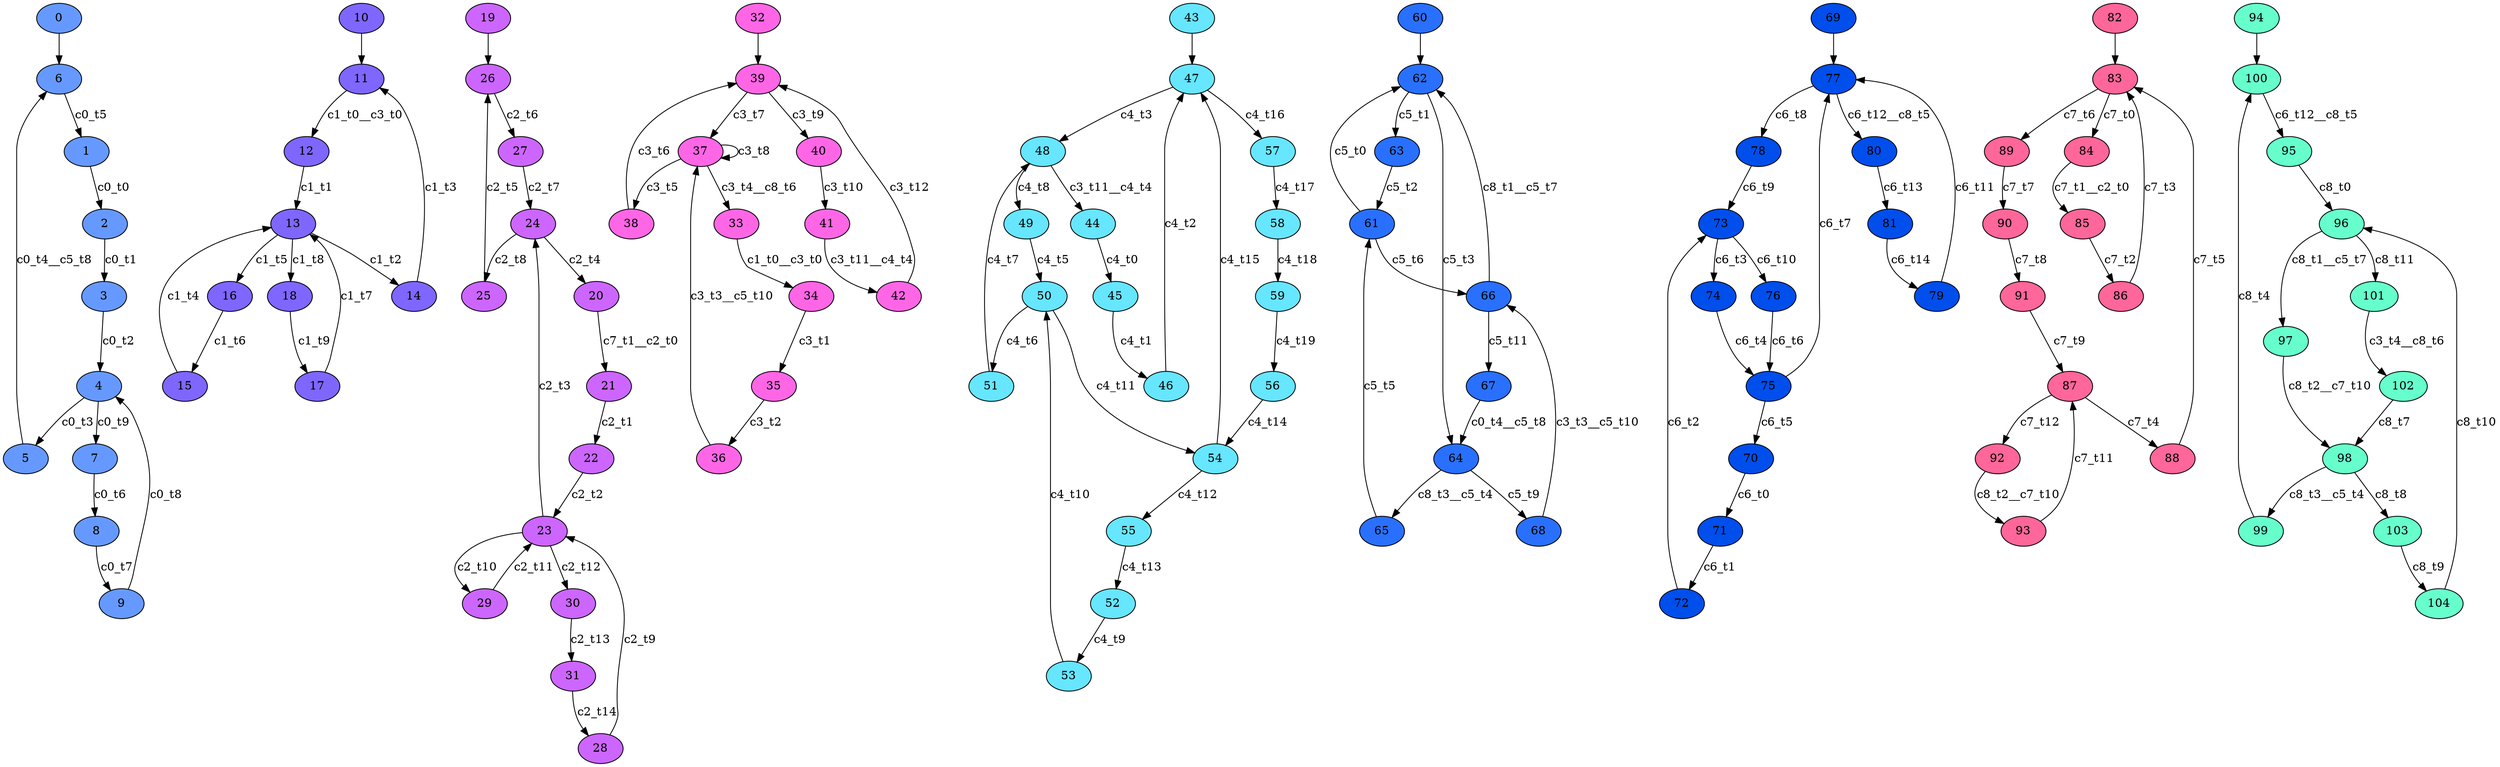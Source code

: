 digraph G {
  subgraph component0 {
0 [label="0" fillcolor="#6699FF" style=filled];
1 [label="1" fillcolor="#6699FF" style=filled];
2 [label="2" fillcolor="#6699FF" style=filled];
3 [label="3" fillcolor="#6699FF" style=filled];
4 [label="4" fillcolor="#6699FF" style=filled];
5 [label="5" fillcolor="#6699FF" style=filled];
6 [label="6" fillcolor="#6699FF" style=filled];
7 [label="7" fillcolor="#6699FF" style=filled];
8 [label="8" fillcolor="#6699FF" style=filled];
9 [label="9" fillcolor="#6699FF" style=filled];
1->2 [label="c0_t0" color=black ];
2->3 [label="c0_t1" color=black ];
3->4 [label="c0_t2" color=black ];
4->5 [label="c0_t3" color=black ];
6->1 [label="c0_t5" color=black ];
7->8 [label="c0_t6" color=black ];
8->9 [label="c0_t7" color=black ];
9->4 [label="c0_t8" color=black ];
4->7 [label="c0_t9" color=black ];
0->6 [label="" color=black ];
5->6 [label="c0_t4__c5_t8" color=black ];
  }
  subgraph component1 {
10 [label="10" fillcolor="#7F66FF" style=filled];
11 [label="11" fillcolor="#7F66FF" style=filled];
12 [label="12" fillcolor="#7F66FF" style=filled];
13 [label="13" fillcolor="#7F66FF" style=filled];
14 [label="14" fillcolor="#7F66FF" style=filled];
15 [label="15" fillcolor="#7F66FF" style=filled];
16 [label="16" fillcolor="#7F66FF" style=filled];
17 [label="17" fillcolor="#7F66FF" style=filled];
18 [label="18" fillcolor="#7F66FF" style=filled];
12->13 [label="c1_t1" color=black ];
13->14 [label="c1_t2" color=black ];
14->11 [label="c1_t3" color=black ];
15->13 [label="c1_t4" color=black ];
13->16 [label="c1_t5" color=black ];
16->15 [label="c1_t6" color=black ];
17->13 [label="c1_t7" color=black ];
13->18 [label="c1_t8" color=black ];
18->17 [label="c1_t9" color=black ];
10->11 [label="" color=black ];
11->12 [label="c1_t0__c3_t0" color=black ];
  }
  subgraph component2 {
19 [label="19" fillcolor="#CC66FF" style=filled];
20 [label="20" fillcolor="#CC66FF" style=filled];
21 [label="21" fillcolor="#CC66FF" style=filled];
22 [label="22" fillcolor="#CC66FF" style=filled];
23 [label="23" fillcolor="#CC66FF" style=filled];
24 [label="24" fillcolor="#CC66FF" style=filled];
25 [label="25" fillcolor="#CC66FF" style=filled];
26 [label="26" fillcolor="#CC66FF" style=filled];
27 [label="27" fillcolor="#CC66FF" style=filled];
28 [label="28" fillcolor="#CC66FF" style=filled];
29 [label="29" fillcolor="#CC66FF" style=filled];
30 [label="30" fillcolor="#CC66FF" style=filled];
31 [label="31" fillcolor="#CC66FF" style=filled];
21->22 [label="c2_t1" color=black ];
22->23 [label="c2_t2" color=black ];
23->24 [label="c2_t3" color=black ];
24->20 [label="c2_t4" color=black ];
25->26 [label="c2_t5" color=black ];
26->27 [label="c2_t6" color=black ];
27->24 [label="c2_t7" color=black ];
24->25 [label="c2_t8" color=black ];
28->23 [label="c2_t9" color=black ];
23->29 [label="c2_t10" color=black ];
29->23 [label="c2_t11" color=black ];
23->30 [label="c2_t12" color=black ];
30->31 [label="c2_t13" color=black ];
31->28 [label="c2_t14" color=black ];
19->26 [label="" color=black ];
20->21 [label="c7_t1__c2_t0" color=black ];
  }
  subgraph component3 {
32 [label="32" fillcolor="#FF66E6" style=filled];
33 [label="33" fillcolor="#FF66E6" style=filled];
34 [label="34" fillcolor="#FF66E6" style=filled];
35 [label="35" fillcolor="#FF66E6" style=filled];
36 [label="36" fillcolor="#FF66E6" style=filled];
37 [label="37" fillcolor="#FF66E6" style=filled];
38 [label="38" fillcolor="#FF66E6" style=filled];
39 [label="39" fillcolor="#FF66E6" style=filled];
40 [label="40" fillcolor="#FF66E6" style=filled];
41 [label="41" fillcolor="#FF66E6" style=filled];
42 [label="42" fillcolor="#FF66E6" style=filled];
34->35 [label="c3_t1" color=black ];
35->36 [label="c3_t2" color=black ];
37->38 [label="c3_t5" color=black ];
38->39 [label="c3_t6" color=black ];
39->37 [label="c3_t7" color=black ];
37->37 [label="c3_t8" color=black ];
39->40 [label="c3_t9" color=black ];
40->41 [label="c3_t10" color=black ];
42->39 [label="c3_t12" color=black ];
32->39 [label="" color=black ];
36->37 [label="c3_t3__c5_t10" color=black ];
37->33 [label="c3_t4__c8_t6" color=black ];
33->34 [label="c1_t0__c3_t0" color=black ];
41->42 [label="c3_t11__c4_t4" color=black ];
  }
  subgraph component4 {
43 [label="43" fillcolor="#66E6FF" style=filled];
44 [label="44" fillcolor="#66E6FF" style=filled];
45 [label="45" fillcolor="#66E6FF" style=filled];
46 [label="46" fillcolor="#66E6FF" style=filled];
47 [label="47" fillcolor="#66E6FF" style=filled];
48 [label="48" fillcolor="#66E6FF" style=filled];
49 [label="49" fillcolor="#66E6FF" style=filled];
50 [label="50" fillcolor="#66E6FF" style=filled];
51 [label="51" fillcolor="#66E6FF" style=filled];
52 [label="52" fillcolor="#66E6FF" style=filled];
53 [label="53" fillcolor="#66E6FF" style=filled];
54 [label="54" fillcolor="#66E6FF" style=filled];
55 [label="55" fillcolor="#66E6FF" style=filled];
56 [label="56" fillcolor="#66E6FF" style=filled];
57 [label="57" fillcolor="#66E6FF" style=filled];
58 [label="58" fillcolor="#66E6FF" style=filled];
59 [label="59" fillcolor="#66E6FF" style=filled];
44->45 [label="c4_t0" color=black ];
45->46 [label="c4_t1" color=black ];
46->47 [label="c4_t2" color=black ];
47->48 [label="c4_t3" color=black ];
49->50 [label="c4_t5" color=black ];
50->51 [label="c4_t6" color=black ];
51->48 [label="c4_t7" color=black ];
48->49 [label="c4_t8" color=black ];
52->53 [label="c4_t9" color=black ];
53->50 [label="c4_t10" color=black ];
50->54 [label="c4_t11" color=black ];
54->55 [label="c4_t12" color=black ];
55->52 [label="c4_t13" color=black ];
56->54 [label="c4_t14" color=black ];
54->47 [label="c4_t15" color=black ];
47->57 [label="c4_t16" color=black ];
57->58 [label="c4_t17" color=black ];
58->59 [label="c4_t18" color=black ];
59->56 [label="c4_t19" color=black ];
43->47 [label="" color=black ];
48->44 [label="c3_t11__c4_t4" color=black ];
  }
  subgraph component5 {
60 [label="60" fillcolor="#2970FF" style=filled];
61 [label="61" fillcolor="#2970FF" style=filled];
62 [label="62" fillcolor="#2970FF" style=filled];
63 [label="63" fillcolor="#2970FF" style=filled];
64 [label="64" fillcolor="#2970FF" style=filled];
65 [label="65" fillcolor="#2970FF" style=filled];
66 [label="66" fillcolor="#2970FF" style=filled];
67 [label="67" fillcolor="#2970FF" style=filled];
68 [label="68" fillcolor="#2970FF" style=filled];
61->62 [label="c5_t0" color=black ];
62->63 [label="c5_t1" color=black ];
63->61 [label="c5_t2" color=black ];
62->64 [label="c5_t3" color=black ];
65->61 [label="c5_t5" color=black ];
61->66 [label="c5_t6" color=black ];
64->68 [label="c5_t9" color=black ];
66->67 [label="c5_t11" color=black ];
60->62 [label="" color=black ];
68->66 [label="c3_t3__c5_t10" color=black ];
66->62 [label="c8_t1__c5_t7" color=black ];
67->64 [label="c0_t4__c5_t8" color=black ];
64->65 [label="c8_t3__c5_t4" color=black ];
  }
  subgraph component6 {
69 [label="69" fillcolor="#004EEB" style=filled];
70 [label="70" fillcolor="#004EEB" style=filled];
71 [label="71" fillcolor="#004EEB" style=filled];
72 [label="72" fillcolor="#004EEB" style=filled];
73 [label="73" fillcolor="#004EEB" style=filled];
74 [label="74" fillcolor="#004EEB" style=filled];
75 [label="75" fillcolor="#004EEB" style=filled];
76 [label="76" fillcolor="#004EEB" style=filled];
77 [label="77" fillcolor="#004EEB" style=filled];
78 [label="78" fillcolor="#004EEB" style=filled];
79 [label="79" fillcolor="#004EEB" style=filled];
80 [label="80" fillcolor="#004EEB" style=filled];
81 [label="81" fillcolor="#004EEB" style=filled];
70->71 [label="c6_t0" color=black ];
71->72 [label="c6_t1" color=black ];
72->73 [label="c6_t2" color=black ];
73->74 [label="c6_t3" color=black ];
74->75 [label="c6_t4" color=black ];
75->70 [label="c6_t5" color=black ];
76->75 [label="c6_t6" color=black ];
75->77 [label="c6_t7" color=black ];
77->78 [label="c6_t8" color=black ];
78->73 [label="c6_t9" color=black ];
73->76 [label="c6_t10" color=black ];
79->77 [label="c6_t11" color=black ];
80->81 [label="c6_t13" color=black ];
81->79 [label="c6_t14" color=black ];
69->77 [label="" color=black ];
77->80 [label="c6_t12__c8_t5" color=black ];
  }
  subgraph component7 {
82 [label="82" fillcolor="#FF6699" style=filled];
83 [label="83" fillcolor="#FF6699" style=filled];
84 [label="84" fillcolor="#FF6699" style=filled];
85 [label="85" fillcolor="#FF6699" style=filled];
86 [label="86" fillcolor="#FF6699" style=filled];
87 [label="87" fillcolor="#FF6699" style=filled];
88 [label="88" fillcolor="#FF6699" style=filled];
89 [label="89" fillcolor="#FF6699" style=filled];
90 [label="90" fillcolor="#FF6699" style=filled];
91 [label="91" fillcolor="#FF6699" style=filled];
92 [label="92" fillcolor="#FF6699" style=filled];
93 [label="93" fillcolor="#FF6699" style=filled];
83->84 [label="c7_t0" color=black ];
85->86 [label="c7_t2" color=black ];
86->83 [label="c7_t3" color=black ];
87->88 [label="c7_t4" color=black ];
88->83 [label="c7_t5" color=black ];
83->89 [label="c7_t6" color=black ];
89->90 [label="c7_t7" color=black ];
90->91 [label="c7_t8" color=black ];
91->87 [label="c7_t9" color=black ];
93->87 [label="c7_t11" color=black ];
87->92 [label="c7_t12" color=black ];
82->83 [label="" color=black ];
92->93 [label="c8_t2__c7_t10" color=black ];
84->85 [label="c7_t1__c2_t0" color=black ];
  }
  subgraph component8 {
94 [label="94" fillcolor="#66FFCC" style=filled];
95 [label="95" fillcolor="#66FFCC" style=filled];
96 [label="96" fillcolor="#66FFCC" style=filled];
97 [label="97" fillcolor="#66FFCC" style=filled];
98 [label="98" fillcolor="#66FFCC" style=filled];
99 [label="99" fillcolor="#66FFCC" style=filled];
100 [label="100" fillcolor="#66FFCC" style=filled];
101 [label="101" fillcolor="#66FFCC" style=filled];
102 [label="102" fillcolor="#66FFCC" style=filled];
103 [label="103" fillcolor="#66FFCC" style=filled];
104 [label="104" fillcolor="#66FFCC" style=filled];
95->96 [label="c8_t0" color=black ];
99->100 [label="c8_t4" color=black ];
102->98 [label="c8_t7" color=black ];
98->103 [label="c8_t8" color=black ];
103->104 [label="c8_t9" color=black ];
104->96 [label="c8_t10" color=black ];
96->101 [label="c8_t11" color=black ];
94->100 [label="" color=black ];
96->97 [label="c8_t1__c5_t7" color=black ];
101->102 [label="c3_t4__c8_t6" color=black ];
100->95 [label="c6_t12__c8_t5" color=black ];
97->98 [label="c8_t2__c7_t10" color=black ];
98->99 [label="c8_t3__c5_t4" color=black ];
  }
}
